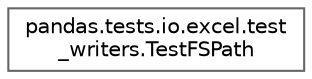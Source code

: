 digraph "Graphical Class Hierarchy"
{
 // LATEX_PDF_SIZE
  bgcolor="transparent";
  edge [fontname=Helvetica,fontsize=10,labelfontname=Helvetica,labelfontsize=10];
  node [fontname=Helvetica,fontsize=10,shape=box,height=0.2,width=0.4];
  rankdir="LR";
  Node0 [id="Node000000",label="pandas.tests.io.excel.test\l_writers.TestFSPath",height=0.2,width=0.4,color="grey40", fillcolor="white", style="filled",URL="$dc/da3/classpandas_1_1tests_1_1io_1_1excel_1_1test__writers_1_1TestFSPath.html",tooltip=" "];
}
